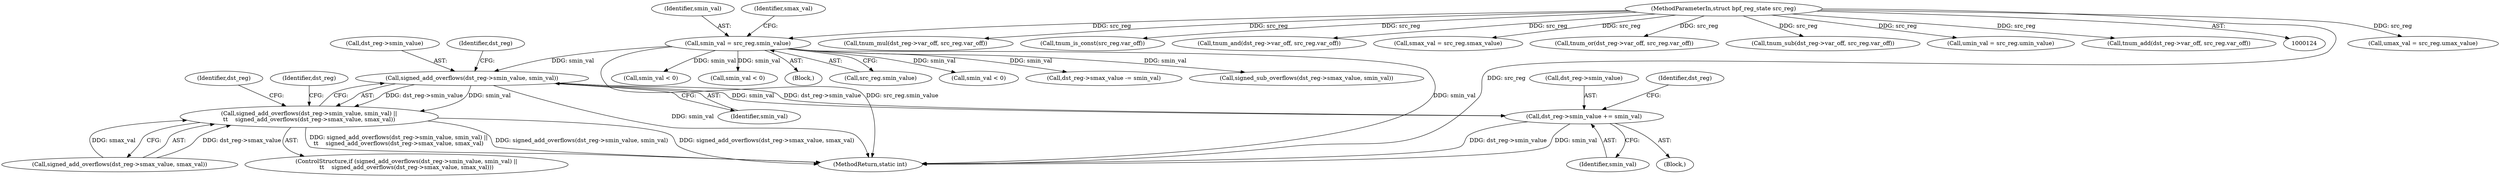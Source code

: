 digraph "0_linux_bb7f0f989ca7de1153bd128a40a71709e339fa03_0@pointer" {
"1000218" [label="(Call,signed_add_overflows(dst_reg->smin_value, smin_val))"];
"1000160" [label="(Call,smin_val = src_reg.smin_value)"];
"1000128" [label="(MethodParameterIn,struct bpf_reg_state src_reg)"];
"1000217" [label="(Call,signed_add_overflows(dst_reg->smin_value, smin_val) ||\n\t\t    signed_add_overflows(dst_reg->smax_value, smax_val))"];
"1000241" [label="(Call,dst_reg->smin_value += smin_val)"];
"1000175" [label="(Call,umax_val = src_reg.umax_value)"];
"1000803" [label="(MethodReturn,static int)"];
"1000384" [label="(Call,tnum_mul(dst_reg->var_off, src_reg.var_off))"];
"1000333" [label="(Call,dst_reg->smax_value -= smin_val)"];
"1000182" [label="(Call,tnum_is_const(src_reg.var_off))"];
"1000491" [label="(Call,tnum_and(dst_reg->var_off, src_reg.var_off))"];
"1000219" [label="(Call,dst_reg->smin_value)"];
"1000222" [label="(Identifier,smin_val)"];
"1000240" [label="(Block,)"];
"1000216" [label="(ControlStructure,if (signed_add_overflows(dst_reg->smin_value, smin_val) ||\n\t\t    signed_add_overflows(dst_reg->smax_value, smax_val)))"];
"1000310" [label="(Call,signed_sub_overflows(dst_reg->smax_value, smin_val))"];
"1000162" [label="(Call,src_reg.smin_value)"];
"1000231" [label="(Identifier,dst_reg)"];
"1000241" [label="(Call,dst_reg->smin_value += smin_val)"];
"1000165" [label="(Call,smax_val = src_reg.smax_value)"];
"1000242" [label="(Call,dst_reg->smin_value)"];
"1000223" [label="(Call,signed_add_overflows(dst_reg->smax_value, smax_val))"];
"1000580" [label="(Call,tnum_or(dst_reg->var_off, src_reg.var_off))"];
"1000245" [label="(Identifier,smin_val)"];
"1000393" [label="(Call,smin_val < 0)"];
"1000371" [label="(Call,tnum_sub(dst_reg->var_off, src_reg.var_off))"];
"1000523" [label="(Call,smin_val < 0)"];
"1000161" [label="(Identifier,smin_val)"];
"1000170" [label="(Call,umin_val = src_reg.umin_value)"];
"1000166" [label="(Identifier,smax_val)"];
"1000217" [label="(Call,signed_add_overflows(dst_reg->smin_value, smin_val) ||\n\t\t    signed_add_overflows(dst_reg->smax_value, smax_val))"];
"1000129" [label="(Block,)"];
"1000294" [label="(Call,tnum_add(dst_reg->var_off, src_reg.var_off))"];
"1000618" [label="(Call,smin_val < 0)"];
"1000248" [label="(Identifier,dst_reg)"];
"1000128" [label="(MethodParameterIn,struct bpf_reg_state src_reg)"];
"1000160" [label="(Call,smin_val = src_reg.smin_value)"];
"1000225" [label="(Identifier,dst_reg)"];
"1000243" [label="(Identifier,dst_reg)"];
"1000218" [label="(Call,signed_add_overflows(dst_reg->smin_value, smin_val))"];
"1000218" -> "1000217"  [label="AST: "];
"1000218" -> "1000222"  [label="CFG: "];
"1000219" -> "1000218"  [label="AST: "];
"1000222" -> "1000218"  [label="AST: "];
"1000225" -> "1000218"  [label="CFG: "];
"1000217" -> "1000218"  [label="CFG: "];
"1000218" -> "1000803"  [label="DDG: smin_val"];
"1000218" -> "1000217"  [label="DDG: dst_reg->smin_value"];
"1000218" -> "1000217"  [label="DDG: smin_val"];
"1000160" -> "1000218"  [label="DDG: smin_val"];
"1000218" -> "1000241"  [label="DDG: smin_val"];
"1000218" -> "1000241"  [label="DDG: dst_reg->smin_value"];
"1000160" -> "1000129"  [label="AST: "];
"1000160" -> "1000162"  [label="CFG: "];
"1000161" -> "1000160"  [label="AST: "];
"1000162" -> "1000160"  [label="AST: "];
"1000166" -> "1000160"  [label="CFG: "];
"1000160" -> "1000803"  [label="DDG: src_reg.smin_value"];
"1000160" -> "1000803"  [label="DDG: smin_val"];
"1000128" -> "1000160"  [label="DDG: src_reg"];
"1000160" -> "1000310"  [label="DDG: smin_val"];
"1000160" -> "1000333"  [label="DDG: smin_val"];
"1000160" -> "1000393"  [label="DDG: smin_val"];
"1000160" -> "1000523"  [label="DDG: smin_val"];
"1000160" -> "1000618"  [label="DDG: smin_val"];
"1000128" -> "1000124"  [label="AST: "];
"1000128" -> "1000803"  [label="DDG: src_reg"];
"1000128" -> "1000165"  [label="DDG: src_reg"];
"1000128" -> "1000170"  [label="DDG: src_reg"];
"1000128" -> "1000175"  [label="DDG: src_reg"];
"1000128" -> "1000182"  [label="DDG: src_reg"];
"1000128" -> "1000294"  [label="DDG: src_reg"];
"1000128" -> "1000371"  [label="DDG: src_reg"];
"1000128" -> "1000384"  [label="DDG: src_reg"];
"1000128" -> "1000491"  [label="DDG: src_reg"];
"1000128" -> "1000580"  [label="DDG: src_reg"];
"1000217" -> "1000216"  [label="AST: "];
"1000217" -> "1000223"  [label="CFG: "];
"1000223" -> "1000217"  [label="AST: "];
"1000231" -> "1000217"  [label="CFG: "];
"1000243" -> "1000217"  [label="CFG: "];
"1000217" -> "1000803"  [label="DDG: signed_add_overflows(dst_reg->smax_value, smax_val)"];
"1000217" -> "1000803"  [label="DDG: signed_add_overflows(dst_reg->smin_value, smin_val) ||\n\t\t    signed_add_overflows(dst_reg->smax_value, smax_val)"];
"1000217" -> "1000803"  [label="DDG: signed_add_overflows(dst_reg->smin_value, smin_val)"];
"1000223" -> "1000217"  [label="DDG: dst_reg->smax_value"];
"1000223" -> "1000217"  [label="DDG: smax_val"];
"1000241" -> "1000240"  [label="AST: "];
"1000241" -> "1000245"  [label="CFG: "];
"1000242" -> "1000241"  [label="AST: "];
"1000245" -> "1000241"  [label="AST: "];
"1000248" -> "1000241"  [label="CFG: "];
"1000241" -> "1000803"  [label="DDG: dst_reg->smin_value"];
"1000241" -> "1000803"  [label="DDG: smin_val"];
}
